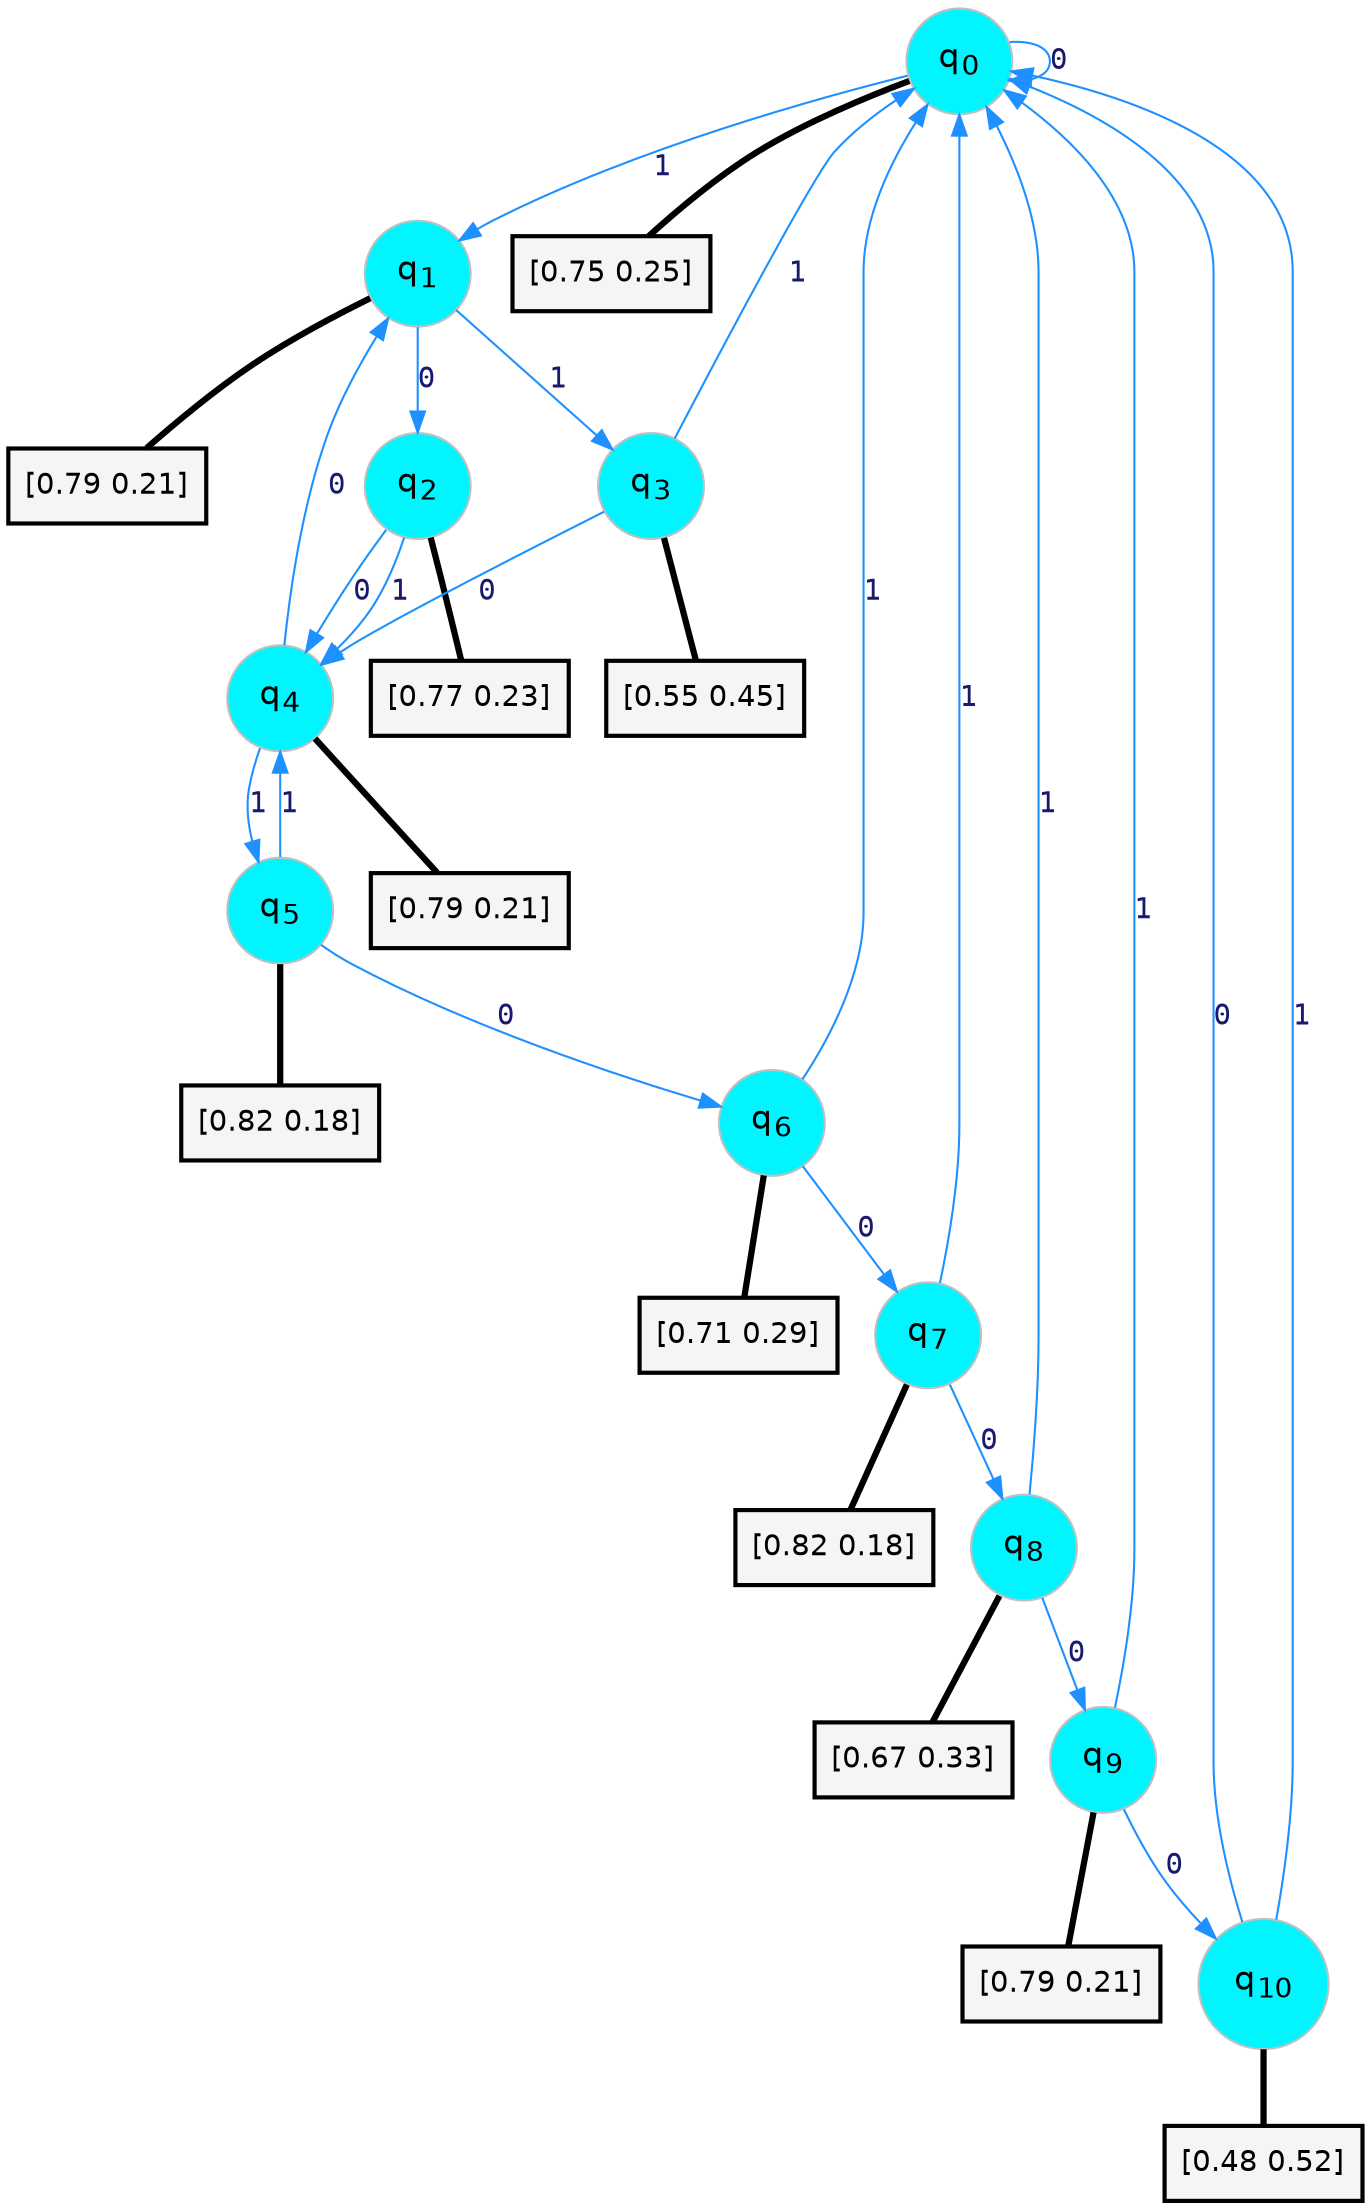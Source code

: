 digraph G {
graph [
bgcolor=transparent, dpi=300, rankdir=TD, size="40,25"];
node [
color=gray, fillcolor=turquoise1, fontcolor=black, fontname=Helvetica, fontsize=16, fontweight=bold, shape=circle, style=filled];
edge [
arrowsize=1, color=dodgerblue1, fontcolor=midnightblue, fontname=courier, fontweight=bold, penwidth=1, style=solid, weight=20];
0[label=<q<SUB>0</SUB>>];
1[label=<q<SUB>1</SUB>>];
2[label=<q<SUB>2</SUB>>];
3[label=<q<SUB>3</SUB>>];
4[label=<q<SUB>4</SUB>>];
5[label=<q<SUB>5</SUB>>];
6[label=<q<SUB>6</SUB>>];
7[label=<q<SUB>7</SUB>>];
8[label=<q<SUB>8</SUB>>];
9[label=<q<SUB>9</SUB>>];
10[label=<q<SUB>10</SUB>>];
11[label="[0.75 0.25]", shape=box,fontcolor=black, fontname=Helvetica, fontsize=14, penwidth=2, fillcolor=whitesmoke,color=black];
12[label="[0.79 0.21]", shape=box,fontcolor=black, fontname=Helvetica, fontsize=14, penwidth=2, fillcolor=whitesmoke,color=black];
13[label="[0.77 0.23]", shape=box,fontcolor=black, fontname=Helvetica, fontsize=14, penwidth=2, fillcolor=whitesmoke,color=black];
14[label="[0.55 0.45]", shape=box,fontcolor=black, fontname=Helvetica, fontsize=14, penwidth=2, fillcolor=whitesmoke,color=black];
15[label="[0.79 0.21]", shape=box,fontcolor=black, fontname=Helvetica, fontsize=14, penwidth=2, fillcolor=whitesmoke,color=black];
16[label="[0.82 0.18]", shape=box,fontcolor=black, fontname=Helvetica, fontsize=14, penwidth=2, fillcolor=whitesmoke,color=black];
17[label="[0.71 0.29]", shape=box,fontcolor=black, fontname=Helvetica, fontsize=14, penwidth=2, fillcolor=whitesmoke,color=black];
18[label="[0.82 0.18]", shape=box,fontcolor=black, fontname=Helvetica, fontsize=14, penwidth=2, fillcolor=whitesmoke,color=black];
19[label="[0.67 0.33]", shape=box,fontcolor=black, fontname=Helvetica, fontsize=14, penwidth=2, fillcolor=whitesmoke,color=black];
20[label="[0.79 0.21]", shape=box,fontcolor=black, fontname=Helvetica, fontsize=14, penwidth=2, fillcolor=whitesmoke,color=black];
21[label="[0.48 0.52]", shape=box,fontcolor=black, fontname=Helvetica, fontsize=14, penwidth=2, fillcolor=whitesmoke,color=black];
0->0 [label=0];
0->1 [label=1];
0->11 [arrowhead=none, penwidth=3,color=black];
1->2 [label=0];
1->3 [label=1];
1->12 [arrowhead=none, penwidth=3,color=black];
2->4 [label=0];
2->4 [label=1];
2->13 [arrowhead=none, penwidth=3,color=black];
3->4 [label=0];
3->0 [label=1];
3->14 [arrowhead=none, penwidth=3,color=black];
4->1 [label=0];
4->5 [label=1];
4->15 [arrowhead=none, penwidth=3,color=black];
5->6 [label=0];
5->4 [label=1];
5->16 [arrowhead=none, penwidth=3,color=black];
6->7 [label=0];
6->0 [label=1];
6->17 [arrowhead=none, penwidth=3,color=black];
7->8 [label=0];
7->0 [label=1];
7->18 [arrowhead=none, penwidth=3,color=black];
8->9 [label=0];
8->0 [label=1];
8->19 [arrowhead=none, penwidth=3,color=black];
9->10 [label=0];
9->0 [label=1];
9->20 [arrowhead=none, penwidth=3,color=black];
10->0 [label=0];
10->0 [label=1];
10->21 [arrowhead=none, penwidth=3,color=black];
}
